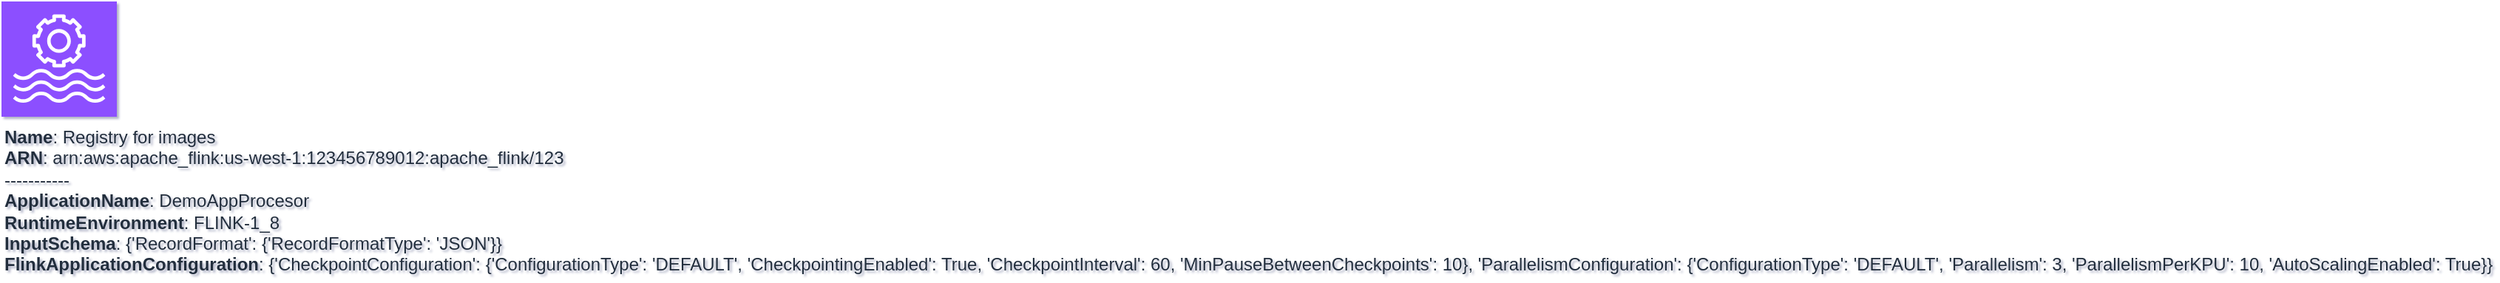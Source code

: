 <mxfile type="MultiCloud">
	<diagram id="diagram_1" name="AWS components">
		<mxGraphModel dx="1015" dy="661" grid="1" gridSize="10" guides="1" tooltips="1" connect="1" arrows="1" fold="1" page="1" pageScale="1" pageWidth="850" pageHeight="1100" math="0" shadow="1">
			<root>
				<mxCell id="0"/>
				<mxCell id="1" parent="0"/>
				<mxCell id="vertex:apache_flink:arn:aws:apache_flink:us-west-1:123456789012:apache_flink/123" value="&lt;b&gt;Name&lt;/b&gt;: Registry for images&lt;BR&gt;&lt;b&gt;ARN&lt;/b&gt;: arn:aws:apache_flink:us-west-1:123456789012:apache_flink/123&lt;BR&gt;-----------&lt;BR&gt;&lt;b&gt;ApplicationName&lt;/b&gt;: DemoAppProcesor&lt;BR&gt;&lt;b&gt;RuntimeEnvironment&lt;/b&gt;: FLINK-1_8&lt;BR&gt;&lt;b&gt;InputSchema&lt;/b&gt;: {'RecordFormat': {'RecordFormatType': 'JSON'}}&lt;BR&gt;&lt;b&gt;FlinkApplicationConfiguration&lt;/b&gt;: {'CheckpointConfiguration': {'ConfigurationType': 'DEFAULT', 'CheckpointingEnabled': True, 'CheckpointInterval': 60, 'MinPauseBetweenCheckpoints': 10}, 'ParallelismConfiguration': {'ConfigurationType': 'DEFAULT', 'Parallelism': 3, 'ParallelismPerKPU': 10, 'AutoScalingEnabled': True}}" style="sketch=0;outlineConnect=0;fontColor=#232F3E;fillColor=#8C4FFF;strokeColor=#ffffff;dashed=0;verticalLabelPosition=bottom;verticalAlign=top;align=left;html=1;fontSize=12;fontStyle=0;aspect=fixed;shape=mxgraph.aws4.resourceIcon;resIcon=mxgraph.aws4.managed_service_for_apache_flink;" parent="1" vertex="1">
					<mxGeometry width="78" height="78" as="geometry"/>
				</mxCell>
			</root>
		</mxGraphModel>
	</diagram>
</mxfile>